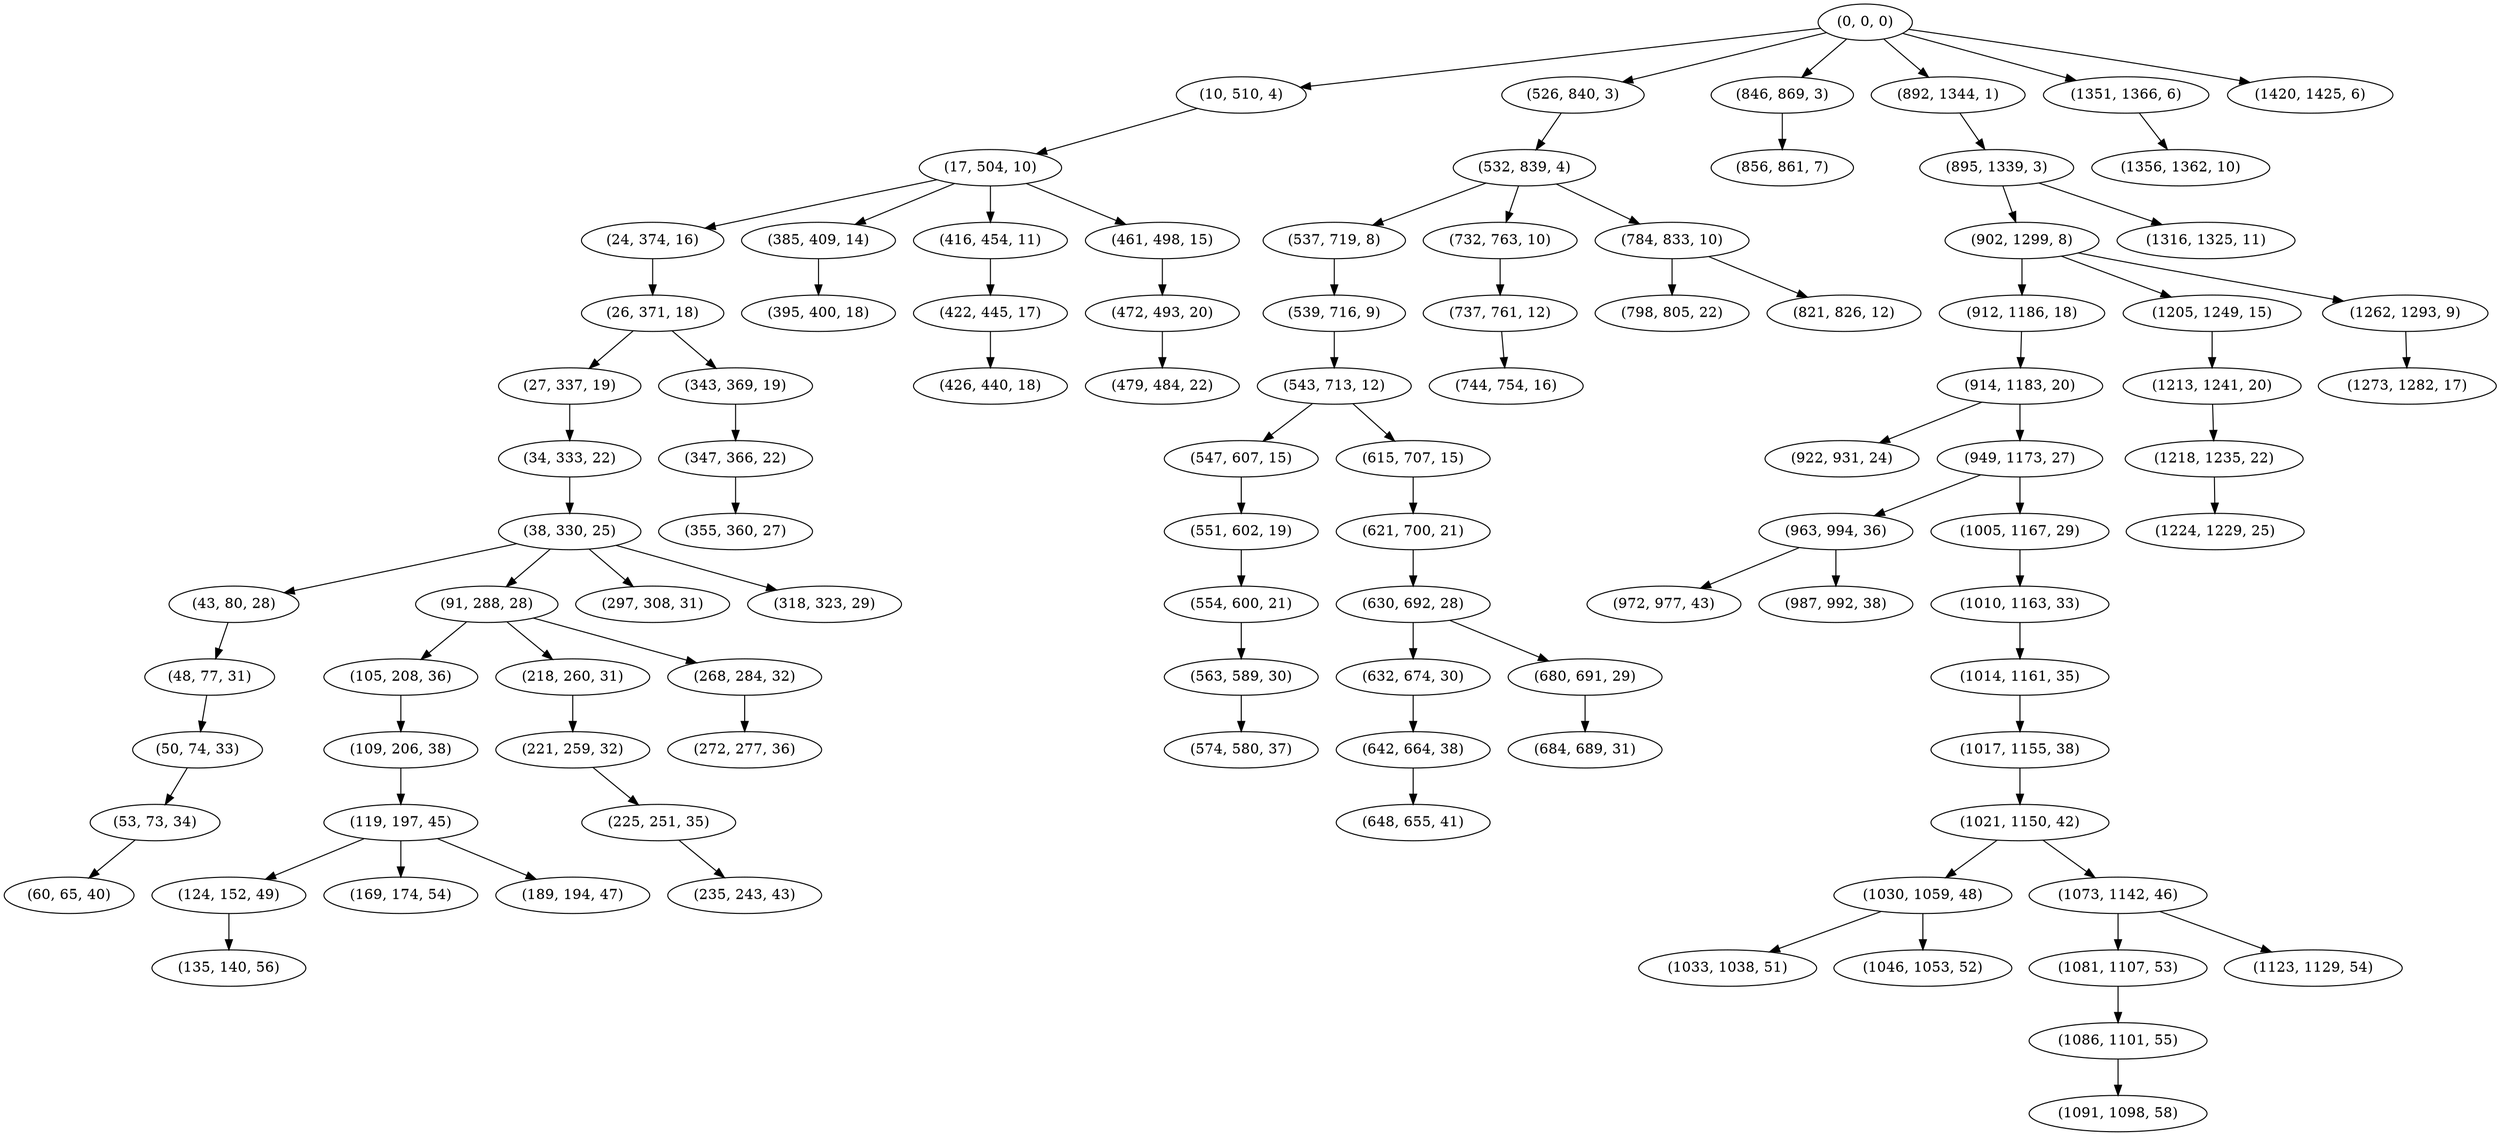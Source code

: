 digraph tree {
    "(0, 0, 0)";
    "(10, 510, 4)";
    "(17, 504, 10)";
    "(24, 374, 16)";
    "(26, 371, 18)";
    "(27, 337, 19)";
    "(34, 333, 22)";
    "(38, 330, 25)";
    "(43, 80, 28)";
    "(48, 77, 31)";
    "(50, 74, 33)";
    "(53, 73, 34)";
    "(60, 65, 40)";
    "(91, 288, 28)";
    "(105, 208, 36)";
    "(109, 206, 38)";
    "(119, 197, 45)";
    "(124, 152, 49)";
    "(135, 140, 56)";
    "(169, 174, 54)";
    "(189, 194, 47)";
    "(218, 260, 31)";
    "(221, 259, 32)";
    "(225, 251, 35)";
    "(235, 243, 43)";
    "(268, 284, 32)";
    "(272, 277, 36)";
    "(297, 308, 31)";
    "(318, 323, 29)";
    "(343, 369, 19)";
    "(347, 366, 22)";
    "(355, 360, 27)";
    "(385, 409, 14)";
    "(395, 400, 18)";
    "(416, 454, 11)";
    "(422, 445, 17)";
    "(426, 440, 18)";
    "(461, 498, 15)";
    "(472, 493, 20)";
    "(479, 484, 22)";
    "(526, 840, 3)";
    "(532, 839, 4)";
    "(537, 719, 8)";
    "(539, 716, 9)";
    "(543, 713, 12)";
    "(547, 607, 15)";
    "(551, 602, 19)";
    "(554, 600, 21)";
    "(563, 589, 30)";
    "(574, 580, 37)";
    "(615, 707, 15)";
    "(621, 700, 21)";
    "(630, 692, 28)";
    "(632, 674, 30)";
    "(642, 664, 38)";
    "(648, 655, 41)";
    "(680, 691, 29)";
    "(684, 689, 31)";
    "(732, 763, 10)";
    "(737, 761, 12)";
    "(744, 754, 16)";
    "(784, 833, 10)";
    "(798, 805, 22)";
    "(821, 826, 12)";
    "(846, 869, 3)";
    "(856, 861, 7)";
    "(892, 1344, 1)";
    "(895, 1339, 3)";
    "(902, 1299, 8)";
    "(912, 1186, 18)";
    "(914, 1183, 20)";
    "(922, 931, 24)";
    "(949, 1173, 27)";
    "(963, 994, 36)";
    "(972, 977, 43)";
    "(987, 992, 38)";
    "(1005, 1167, 29)";
    "(1010, 1163, 33)";
    "(1014, 1161, 35)";
    "(1017, 1155, 38)";
    "(1021, 1150, 42)";
    "(1030, 1059, 48)";
    "(1033, 1038, 51)";
    "(1046, 1053, 52)";
    "(1073, 1142, 46)";
    "(1081, 1107, 53)";
    "(1086, 1101, 55)";
    "(1091, 1098, 58)";
    "(1123, 1129, 54)";
    "(1205, 1249, 15)";
    "(1213, 1241, 20)";
    "(1218, 1235, 22)";
    "(1224, 1229, 25)";
    "(1262, 1293, 9)";
    "(1273, 1282, 17)";
    "(1316, 1325, 11)";
    "(1351, 1366, 6)";
    "(1356, 1362, 10)";
    "(1420, 1425, 6)";
    "(0, 0, 0)" -> "(10, 510, 4)";
    "(0, 0, 0)" -> "(526, 840, 3)";
    "(0, 0, 0)" -> "(846, 869, 3)";
    "(0, 0, 0)" -> "(892, 1344, 1)";
    "(0, 0, 0)" -> "(1351, 1366, 6)";
    "(0, 0, 0)" -> "(1420, 1425, 6)";
    "(10, 510, 4)" -> "(17, 504, 10)";
    "(17, 504, 10)" -> "(24, 374, 16)";
    "(17, 504, 10)" -> "(385, 409, 14)";
    "(17, 504, 10)" -> "(416, 454, 11)";
    "(17, 504, 10)" -> "(461, 498, 15)";
    "(24, 374, 16)" -> "(26, 371, 18)";
    "(26, 371, 18)" -> "(27, 337, 19)";
    "(26, 371, 18)" -> "(343, 369, 19)";
    "(27, 337, 19)" -> "(34, 333, 22)";
    "(34, 333, 22)" -> "(38, 330, 25)";
    "(38, 330, 25)" -> "(43, 80, 28)";
    "(38, 330, 25)" -> "(91, 288, 28)";
    "(38, 330, 25)" -> "(297, 308, 31)";
    "(38, 330, 25)" -> "(318, 323, 29)";
    "(43, 80, 28)" -> "(48, 77, 31)";
    "(48, 77, 31)" -> "(50, 74, 33)";
    "(50, 74, 33)" -> "(53, 73, 34)";
    "(53, 73, 34)" -> "(60, 65, 40)";
    "(91, 288, 28)" -> "(105, 208, 36)";
    "(91, 288, 28)" -> "(218, 260, 31)";
    "(91, 288, 28)" -> "(268, 284, 32)";
    "(105, 208, 36)" -> "(109, 206, 38)";
    "(109, 206, 38)" -> "(119, 197, 45)";
    "(119, 197, 45)" -> "(124, 152, 49)";
    "(119, 197, 45)" -> "(169, 174, 54)";
    "(119, 197, 45)" -> "(189, 194, 47)";
    "(124, 152, 49)" -> "(135, 140, 56)";
    "(218, 260, 31)" -> "(221, 259, 32)";
    "(221, 259, 32)" -> "(225, 251, 35)";
    "(225, 251, 35)" -> "(235, 243, 43)";
    "(268, 284, 32)" -> "(272, 277, 36)";
    "(343, 369, 19)" -> "(347, 366, 22)";
    "(347, 366, 22)" -> "(355, 360, 27)";
    "(385, 409, 14)" -> "(395, 400, 18)";
    "(416, 454, 11)" -> "(422, 445, 17)";
    "(422, 445, 17)" -> "(426, 440, 18)";
    "(461, 498, 15)" -> "(472, 493, 20)";
    "(472, 493, 20)" -> "(479, 484, 22)";
    "(526, 840, 3)" -> "(532, 839, 4)";
    "(532, 839, 4)" -> "(537, 719, 8)";
    "(532, 839, 4)" -> "(732, 763, 10)";
    "(532, 839, 4)" -> "(784, 833, 10)";
    "(537, 719, 8)" -> "(539, 716, 9)";
    "(539, 716, 9)" -> "(543, 713, 12)";
    "(543, 713, 12)" -> "(547, 607, 15)";
    "(543, 713, 12)" -> "(615, 707, 15)";
    "(547, 607, 15)" -> "(551, 602, 19)";
    "(551, 602, 19)" -> "(554, 600, 21)";
    "(554, 600, 21)" -> "(563, 589, 30)";
    "(563, 589, 30)" -> "(574, 580, 37)";
    "(615, 707, 15)" -> "(621, 700, 21)";
    "(621, 700, 21)" -> "(630, 692, 28)";
    "(630, 692, 28)" -> "(632, 674, 30)";
    "(630, 692, 28)" -> "(680, 691, 29)";
    "(632, 674, 30)" -> "(642, 664, 38)";
    "(642, 664, 38)" -> "(648, 655, 41)";
    "(680, 691, 29)" -> "(684, 689, 31)";
    "(732, 763, 10)" -> "(737, 761, 12)";
    "(737, 761, 12)" -> "(744, 754, 16)";
    "(784, 833, 10)" -> "(798, 805, 22)";
    "(784, 833, 10)" -> "(821, 826, 12)";
    "(846, 869, 3)" -> "(856, 861, 7)";
    "(892, 1344, 1)" -> "(895, 1339, 3)";
    "(895, 1339, 3)" -> "(902, 1299, 8)";
    "(895, 1339, 3)" -> "(1316, 1325, 11)";
    "(902, 1299, 8)" -> "(912, 1186, 18)";
    "(902, 1299, 8)" -> "(1205, 1249, 15)";
    "(902, 1299, 8)" -> "(1262, 1293, 9)";
    "(912, 1186, 18)" -> "(914, 1183, 20)";
    "(914, 1183, 20)" -> "(922, 931, 24)";
    "(914, 1183, 20)" -> "(949, 1173, 27)";
    "(949, 1173, 27)" -> "(963, 994, 36)";
    "(949, 1173, 27)" -> "(1005, 1167, 29)";
    "(963, 994, 36)" -> "(972, 977, 43)";
    "(963, 994, 36)" -> "(987, 992, 38)";
    "(1005, 1167, 29)" -> "(1010, 1163, 33)";
    "(1010, 1163, 33)" -> "(1014, 1161, 35)";
    "(1014, 1161, 35)" -> "(1017, 1155, 38)";
    "(1017, 1155, 38)" -> "(1021, 1150, 42)";
    "(1021, 1150, 42)" -> "(1030, 1059, 48)";
    "(1021, 1150, 42)" -> "(1073, 1142, 46)";
    "(1030, 1059, 48)" -> "(1033, 1038, 51)";
    "(1030, 1059, 48)" -> "(1046, 1053, 52)";
    "(1073, 1142, 46)" -> "(1081, 1107, 53)";
    "(1073, 1142, 46)" -> "(1123, 1129, 54)";
    "(1081, 1107, 53)" -> "(1086, 1101, 55)";
    "(1086, 1101, 55)" -> "(1091, 1098, 58)";
    "(1205, 1249, 15)" -> "(1213, 1241, 20)";
    "(1213, 1241, 20)" -> "(1218, 1235, 22)";
    "(1218, 1235, 22)" -> "(1224, 1229, 25)";
    "(1262, 1293, 9)" -> "(1273, 1282, 17)";
    "(1351, 1366, 6)" -> "(1356, 1362, 10)";
}
